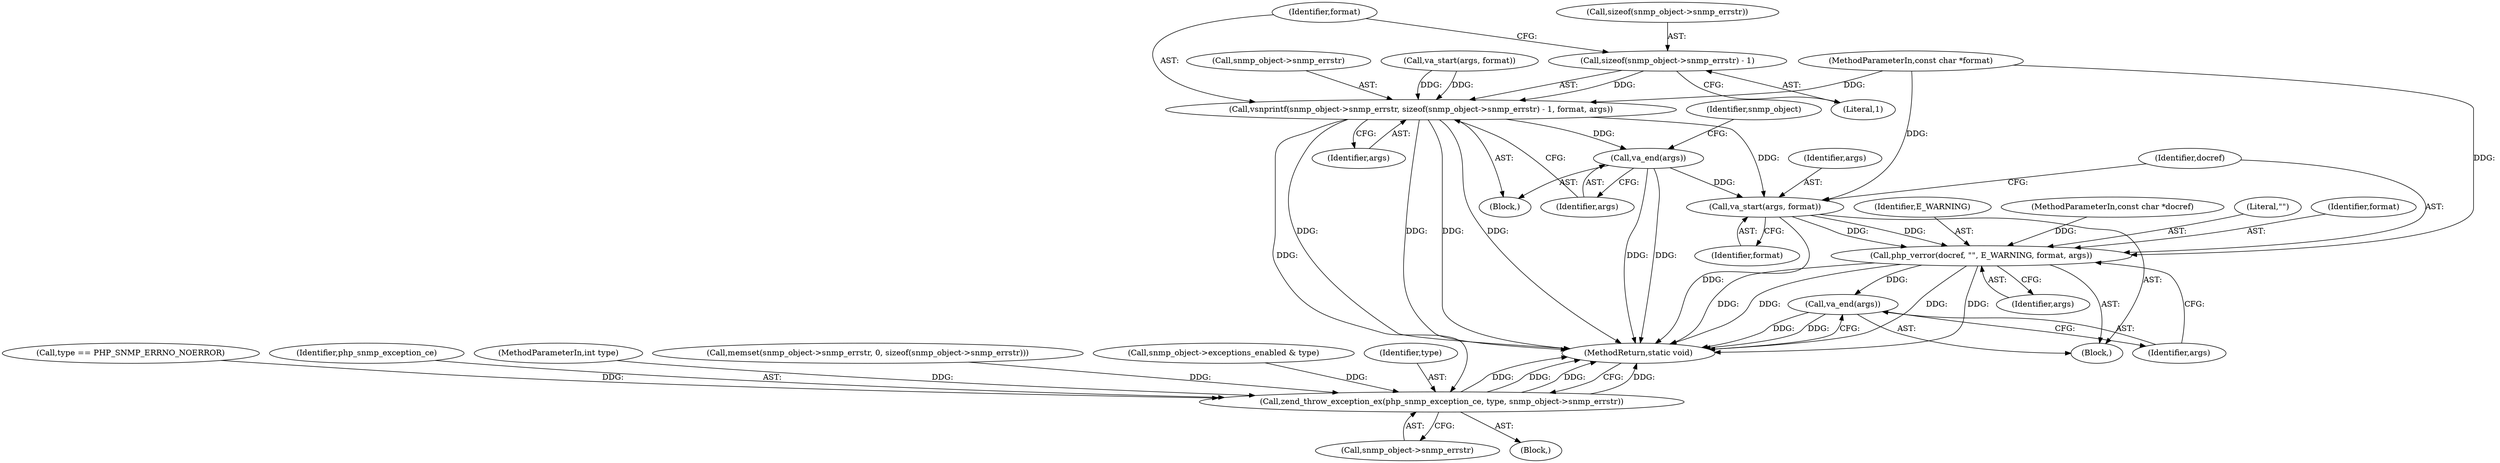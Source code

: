 digraph "1_php_6e25966544fb1d2f3d7596e060ce9c9269bbdcf8@API" {
"1000141" [label="(Call,sizeof(snmp_object->snmp_errstr) - 1)"];
"1000137" [label="(Call,vsnprintf(snmp_object->snmp_errstr, sizeof(snmp_object->snmp_errstr) - 1, format, args))"];
"1000149" [label="(Call,va_end(args))"];
"1000179" [label="(Call,va_start(args, format))"];
"1000182" [label="(Call,php_verror(docref, \"\", E_WARNING, format, args))"];
"1000188" [label="(Call,va_end(args))"];
"1000171" [label="(Call,zend_throw_exception_ex(php_snmp_exception_ce, type, snmp_object->snmp_errstr))"];
"1000138" [label="(Call,snmp_object->snmp_errstr)"];
"1000104" [label="(MethodParameterIn,const char *format)"];
"1000153" [label="(Identifier,snmp_object)"];
"1000185" [label="(Identifier,E_WARNING)"];
"1000157" [label="(Call,type == PHP_SNMP_ERRNO_NOERROR)"];
"1000187" [label="(Identifier,args)"];
"1000179" [label="(Call,va_start(args, format))"];
"1000148" [label="(Identifier,args)"];
"1000147" [label="(Identifier,format)"];
"1000172" [label="(Identifier,php_snmp_exception_ce)"];
"1000183" [label="(Identifier,docref)"];
"1000178" [label="(Block,)"];
"1000103" [label="(MethodParameterIn,int type)"];
"1000146" [label="(Literal,1)"];
"1000180" [label="(Identifier,args)"];
"1000171" [label="(Call,zend_throw_exception_ex(php_snmp_exception_ce, type, snmp_object->snmp_errstr))"];
"1000137" [label="(Call,vsnprintf(snmp_object->snmp_errstr, sizeof(snmp_object->snmp_errstr) - 1, format, args))"];
"1000150" [label="(Identifier,args)"];
"1000102" [label="(MethodParameterIn,const char *docref)"];
"1000174" [label="(Call,snmp_object->snmp_errstr)"];
"1000133" [label="(Block,)"];
"1000188" [label="(Call,va_end(args))"];
"1000181" [label="(Identifier,format)"];
"1000149" [label="(Call,va_end(args))"];
"1000184" [label="(Literal,\"\")"];
"1000142" [label="(Call,sizeof(snmp_object->snmp_errstr))"];
"1000182" [label="(Call,php_verror(docref, \"\", E_WARNING, format, args))"];
"1000123" [label="(Call,memset(snmp_object->snmp_errstr, 0, sizeof(snmp_object->snmp_errstr)))"];
"1000141" [label="(Call,sizeof(snmp_object->snmp_errstr) - 1)"];
"1000165" [label="(Call,snmp_object->exceptions_enabled & type)"];
"1000189" [label="(Identifier,args)"];
"1000186" [label="(Identifier,format)"];
"1000170" [label="(Block,)"];
"1000173" [label="(Identifier,type)"];
"1000190" [label="(MethodReturn,static void)"];
"1000134" [label="(Call,va_start(args, format))"];
"1000141" -> "1000137"  [label="AST: "];
"1000141" -> "1000146"  [label="CFG: "];
"1000142" -> "1000141"  [label="AST: "];
"1000146" -> "1000141"  [label="AST: "];
"1000147" -> "1000141"  [label="CFG: "];
"1000141" -> "1000137"  [label="DDG: "];
"1000137" -> "1000133"  [label="AST: "];
"1000137" -> "1000148"  [label="CFG: "];
"1000138" -> "1000137"  [label="AST: "];
"1000147" -> "1000137"  [label="AST: "];
"1000148" -> "1000137"  [label="AST: "];
"1000150" -> "1000137"  [label="CFG: "];
"1000137" -> "1000190"  [label="DDG: "];
"1000137" -> "1000190"  [label="DDG: "];
"1000137" -> "1000190"  [label="DDG: "];
"1000137" -> "1000190"  [label="DDG: "];
"1000134" -> "1000137"  [label="DDG: "];
"1000134" -> "1000137"  [label="DDG: "];
"1000104" -> "1000137"  [label="DDG: "];
"1000137" -> "1000149"  [label="DDG: "];
"1000137" -> "1000171"  [label="DDG: "];
"1000137" -> "1000179"  [label="DDG: "];
"1000149" -> "1000133"  [label="AST: "];
"1000149" -> "1000150"  [label="CFG: "];
"1000150" -> "1000149"  [label="AST: "];
"1000153" -> "1000149"  [label="CFG: "];
"1000149" -> "1000190"  [label="DDG: "];
"1000149" -> "1000190"  [label="DDG: "];
"1000149" -> "1000179"  [label="DDG: "];
"1000179" -> "1000178"  [label="AST: "];
"1000179" -> "1000181"  [label="CFG: "];
"1000180" -> "1000179"  [label="AST: "];
"1000181" -> "1000179"  [label="AST: "];
"1000183" -> "1000179"  [label="CFG: "];
"1000179" -> "1000190"  [label="DDG: "];
"1000104" -> "1000179"  [label="DDG: "];
"1000179" -> "1000182"  [label="DDG: "];
"1000179" -> "1000182"  [label="DDG: "];
"1000182" -> "1000178"  [label="AST: "];
"1000182" -> "1000187"  [label="CFG: "];
"1000183" -> "1000182"  [label="AST: "];
"1000184" -> "1000182"  [label="AST: "];
"1000185" -> "1000182"  [label="AST: "];
"1000186" -> "1000182"  [label="AST: "];
"1000187" -> "1000182"  [label="AST: "];
"1000189" -> "1000182"  [label="CFG: "];
"1000182" -> "1000190"  [label="DDG: "];
"1000182" -> "1000190"  [label="DDG: "];
"1000182" -> "1000190"  [label="DDG: "];
"1000182" -> "1000190"  [label="DDG: "];
"1000102" -> "1000182"  [label="DDG: "];
"1000104" -> "1000182"  [label="DDG: "];
"1000182" -> "1000188"  [label="DDG: "];
"1000188" -> "1000178"  [label="AST: "];
"1000188" -> "1000189"  [label="CFG: "];
"1000189" -> "1000188"  [label="AST: "];
"1000190" -> "1000188"  [label="CFG: "];
"1000188" -> "1000190"  [label="DDG: "];
"1000188" -> "1000190"  [label="DDG: "];
"1000171" -> "1000170"  [label="AST: "];
"1000171" -> "1000174"  [label="CFG: "];
"1000172" -> "1000171"  [label="AST: "];
"1000173" -> "1000171"  [label="AST: "];
"1000174" -> "1000171"  [label="AST: "];
"1000190" -> "1000171"  [label="CFG: "];
"1000171" -> "1000190"  [label="DDG: "];
"1000171" -> "1000190"  [label="DDG: "];
"1000171" -> "1000190"  [label="DDG: "];
"1000171" -> "1000190"  [label="DDG: "];
"1000165" -> "1000171"  [label="DDG: "];
"1000157" -> "1000171"  [label="DDG: "];
"1000103" -> "1000171"  [label="DDG: "];
"1000123" -> "1000171"  [label="DDG: "];
}
